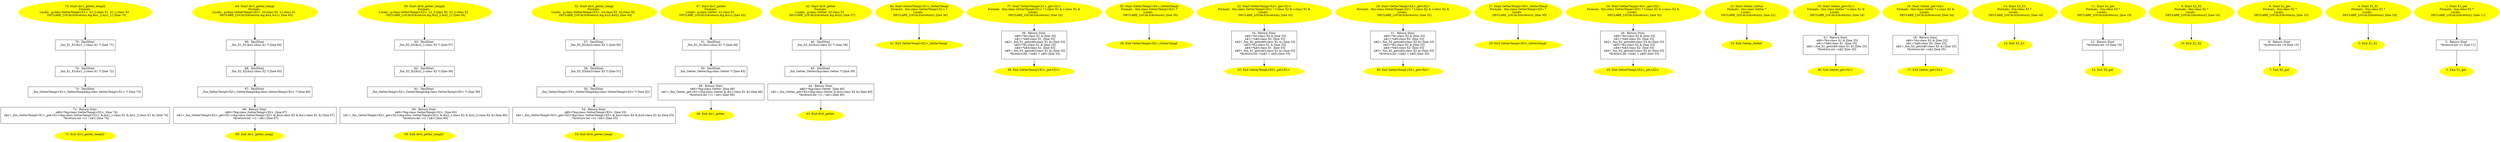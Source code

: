 /* @generated */
digraph iCFG {
75 [label="75:  DeclStmt \n   _fun_X1_X1(&x1_1:class X1 *) [line 71]\n " shape="box"]
	

	 75 -> 74 ;
74 [label="74:  DeclStmt \n   _fun_X1_X1(&x1_2:class X1 *) [line 72]\n " shape="box"]
	

	 74 -> 73 ;
73 [label="73:  DeclStmt \n   _fun_GetterTempl<X1>_GetterTempl(&g:class GetterTempl<X1> *) [line 73]\n " shape="box"]
	

	 73 -> 72 ;
72 [label="72:  Return Stmt \n   n$0=*&g:class GetterTempl<X1>  [line 74]\n  n$1=_fun_GetterTempl<X1>_get<X1>(&g:class GetterTempl<X1> &,&x1_1:class X1 &,&x1_2:class X1 &) [line 74]\n  *&return:int =(1 / n$1) [line 74]\n " shape="box"]
	

	 72 -> 71 ;
71 [label="71: Exit div1_getter_templ2 \n  " color=yellow style=filled]
	

70 [label="70: Start div1_getter_templ2\nFormals: \nLocals:  g:class GetterTempl<X1>  x1_2:class X1  x1_1:class X1  \n   DECLARE_LOCALS(&return,&g,&x1_2,&x1_1); [line 70]\n " color=yellow style=filled]
	

	 70 -> 75 ;
69 [label="69:  DeclStmt \n   _fun_X1_X1(&x1:class X1 *) [line 64]\n " shape="box"]
	

	 69 -> 68 ;
68 [label="68:  DeclStmt \n   _fun_X2_X2(&x2:class X2 *) [line 65]\n " shape="box"]
	

	 68 -> 67 ;
67 [label="67:  DeclStmt \n   _fun_GetterTempl<X2>_GetterTempl(&g:class GetterTempl<X2> *) [line 66]\n " shape="box"]
	

	 67 -> 66 ;
66 [label="66:  Return Stmt \n   n$0=*&g:class GetterTempl<X2>  [line 67]\n  n$1=_fun_GetterTempl<X2>_get<X1>(&g:class GetterTempl<X2> &,&x2:class X2 &,&x1:class X1 &) [line 67]\n  *&return:int =(1 / n$1) [line 67]\n " shape="box"]
	

	 66 -> 65 ;
65 [label="65: Exit div1_getter_templ \n  " color=yellow style=filled]
	

64 [label="64: Start div1_getter_templ\nFormals: \nLocals:  g:class GetterTempl<X2>  x2:class X2  x1:class X1  \n   DECLARE_LOCALS(&return,&g,&x2,&x1); [line 63]\n " color=yellow style=filled]
	

	 64 -> 69 ;
63 [label="63:  DeclStmt \n   _fun_X2_X2(&x2_1:class X2 *) [line 57]\n " shape="box"]
	

	 63 -> 62 ;
62 [label="62:  DeclStmt \n   _fun_X2_X2(&x2_2:class X2 *) [line 58]\n " shape="box"]
	

	 62 -> 61 ;
61 [label="61:  DeclStmt \n   _fun_GetterTempl<X2>_GetterTempl(&g:class GetterTempl<X2> *) [line 59]\n " shape="box"]
	

	 61 -> 60 ;
60 [label="60:  Return Stmt \n   n$0=*&g:class GetterTempl<X2>  [line 60]\n  n$1=_fun_GetterTempl<X2>_get<X2>(&g:class GetterTempl<X2> &,&x2_1:class X2 &,&x2_2:class X2 &) [line 60]\n  *&return:int =(1 / n$1) [line 60]\n " shape="box"]
	

	 60 -> 59 ;
59 [label="59: Exit div0_getter_templ2 \n  " color=yellow style=filled]
	

58 [label="58: Start div0_getter_templ2\nFormals: \nLocals:  g:class GetterTempl<X2>  x2_2:class X2  x2_1:class X2  \n   DECLARE_LOCALS(&return,&g,&x2_2,&x2_1); [line 56]\n " color=yellow style=filled]
	

	 58 -> 63 ;
57 [label="57:  DeclStmt \n   _fun_X2_X2(&x2:class X2 *) [line 50]\n " shape="box"]
	

	 57 -> 56 ;
56 [label="56:  DeclStmt \n   _fun_X3_X3(&x3:class X3 *) [line 51]\n " shape="box"]
	

	 56 -> 55 ;
55 [label="55:  DeclStmt \n   _fun_GetterTempl<X3>_GetterTempl(&g:class GetterTempl<X3> *) [line 52]\n " shape="box"]
	

	 55 -> 54 ;
54 [label="54:  Return Stmt \n   n$0=*&g:class GetterTempl<X3>  [line 53]\n  n$1=_fun_GetterTempl<X3>_get<X2>(&g:class GetterTempl<X3> &,&x3:class X3 &,&x2:class X2 &) [line 53]\n  *&return:int =(1 / n$1) [line 53]\n " shape="box"]
	

	 54 -> 53 ;
53 [label="53: Exit div0_getter_templ \n  " color=yellow style=filled]
	

52 [label="52: Start div0_getter_templ\nFormals: \nLocals:  g:class GetterTempl<X3>  x3:class X3  x2:class X2  \n   DECLARE_LOCALS(&return,&g,&x3,&x2); [line 49]\n " color=yellow style=filled]
	

	 52 -> 57 ;
51 [label="51:  DeclStmt \n   _fun_X1_X1(&x1:class X1 *) [line 44]\n " shape="box"]
	

	 51 -> 50 ;
50 [label="50:  DeclStmt \n   _fun_Getter_Getter(&g:class Getter *) [line 45]\n " shape="box"]
	

	 50 -> 49 ;
49 [label="49:  Return Stmt \n   n$0=*&g:class Getter  [line 46]\n  n$1=_fun_Getter_get<X1>(&g:class Getter &,&x1:class X1 &) [line 46]\n  *&return:int =(1 / n$1) [line 46]\n " shape="box"]
	

	 49 -> 48 ;
48 [label="48: Exit div1_getter \n  " color=yellow style=filled]
	

47 [label="47: Start div1_getter\nFormals: \nLocals:  g:class Getter  x1:class X1  \n   DECLARE_LOCALS(&return,&g,&x1); [line 43]\n " color=yellow style=filled]
	

	 47 -> 51 ;
46 [label="46:  DeclStmt \n   _fun_X2_X2(&x2:class X2 *) [line 38]\n " shape="box"]
	

	 46 -> 45 ;
45 [label="45:  DeclStmt \n   _fun_Getter_Getter(&g:class Getter *) [line 39]\n " shape="box"]
	

	 45 -> 44 ;
44 [label="44:  Return Stmt \n   n$0=*&g:class Getter  [line 40]\n  n$1=_fun_Getter_get<X2>(&g:class Getter &,&x2:class X2 &) [line 40]\n  *&return:int =(1 / n$1) [line 40]\n " shape="box"]
	

	 44 -> 43 ;
43 [label="43: Exit div0_getter \n  " color=yellow style=filled]
	

42 [label="42: Start div0_getter\nFormals: \nLocals:  g:class Getter  x2:class X2  \n   DECLARE_LOCALS(&return,&g,&x2); [line 37]\n " color=yellow style=filled]
	

	 42 -> 46 ;
41 [label="41: Exit GetterTempl<X1>_GetterTempl \n  " color=yellow style=filled]
	

40 [label="40: Start GetterTempl<X1>_GetterTempl\nFormals:  this:class GetterTempl<X1> *\nLocals:  \n   DECLARE_LOCALS(&return); [line 30]\n " color=yellow style=filled]
	

	 40 -> 41 ;
39 [label="39:  Return Stmt \n   n$0=*&t:class X1 & [line 33]\n  n$1=*n$0:class X1  [line 33]\n  n$2=_fun_X1_get(n$0:class X1 &) [line 33]\n  n$3=*&s:class X1 & [line 33]\n  n$4=*n$3:class X1  [line 33]\n  n$5=_fun_X1_get(n$3:class X1 &) [line 33]\n  *&return:int =(n$2 + n$5) [line 33]\n " shape="box"]
	

	 39 -> 38 ;
38 [label="38: Exit GetterTempl<X1>_get<X1> \n  " color=yellow style=filled]
	

37 [label="37: Start GetterTempl<X1>_get<X1>\nFormals:  this:class GetterTempl<X1> * t:class X1 & s:class X1 &\nLocals:  \n   DECLARE_LOCALS(&return); [line 32]\n " color=yellow style=filled]
	

	 37 -> 39 ;
36 [label="36: Exit GetterTempl<X2>_GetterTempl \n  " color=yellow style=filled]
	

35 [label="35: Start GetterTempl<X2>_GetterTempl\nFormals:  this:class GetterTempl<X2> *\nLocals:  \n   DECLARE_LOCALS(&return); [line 30]\n " color=yellow style=filled]
	

	 35 -> 36 ;
34 [label="34:  Return Stmt \n   n$0=*&t:class X2 & [line 33]\n  n$1=*n$0:class X2  [line 33]\n  n$2=_fun_X2_get(n$0:class X2 &) [line 33]\n  n$3=*&s:class X1 & [line 33]\n  n$4=*n$3:class X1  [line 33]\n  n$5=_fun_X1_get(n$3:class X1 &) [line 33]\n  *&return:int =(n$2 + n$5) [line 33]\n " shape="box"]
	

	 34 -> 33 ;
33 [label="33: Exit GetterTempl<X2>_get<X1> \n  " color=yellow style=filled]
	

32 [label="32: Start GetterTempl<X2>_get<X1>\nFormals:  this:class GetterTempl<X2> * t:class X2 & s:class X1 &\nLocals:  \n   DECLARE_LOCALS(&return); [line 32]\n " color=yellow style=filled]
	

	 32 -> 34 ;
31 [label="31:  Return Stmt \n   n$0=*&t:class X2 & [line 33]\n  n$1=*n$0:class X2  [line 33]\n  n$2=_fun_X2_get(n$0:class X2 &) [line 33]\n  n$3=*&s:class X2 & [line 33]\n  n$4=*n$3:class X2  [line 33]\n  n$5=_fun_X2_get(n$3:class X2 &) [line 33]\n  *&return:int =(n$2 + n$5) [line 33]\n " shape="box"]
	

	 31 -> 30 ;
30 [label="30: Exit GetterTempl<X2>_get<X2> \n  " color=yellow style=filled]
	

29 [label="29: Start GetterTempl<X2>_get<X2>\nFormals:  this:class GetterTempl<X2> * t:class X2 & s:class X2 &\nLocals:  \n   DECLARE_LOCALS(&return); [line 32]\n " color=yellow style=filled]
	

	 29 -> 31 ;
28 [label="28: Exit GetterTempl<X3>_GetterTempl \n  " color=yellow style=filled]
	

27 [label="27: Start GetterTempl<X3>_GetterTempl\nFormals:  this:class GetterTempl<X3> *\nLocals:  \n   DECLARE_LOCALS(&return); [line 30]\n " color=yellow style=filled]
	

	 27 -> 28 ;
26 [label="26:  Return Stmt \n   n$0=*&t:class X3 & [line 33]\n  n$1=*n$0:class X3  [line 33]\n  n$2=_fun_X3_get(n$0:class X3 &) [line 33]\n  n$3=*&s:class X2 & [line 33]\n  n$4=*n$3:class X2  [line 33]\n  n$5=_fun_X2_get(n$3:class X2 &) [line 33]\n  *&return:int =(n$2 + n$5) [line 33]\n " shape="box"]
	

	 26 -> 25 ;
25 [label="25: Exit GetterTempl<X3>_get<X2> \n  " color=yellow style=filled]
	

24 [label="24: Start GetterTempl<X3>_get<X2>\nFormals:  this:class GetterTempl<X3> * t:class X3 & s:class X2 &\nLocals:  \n   DECLARE_LOCALS(&return); [line 32]\n " color=yellow style=filled]
	

	 24 -> 26 ;
23 [label="23: Exit Getter_Getter \n  " color=yellow style=filled]
	

22 [label="22: Start Getter_Getter\nFormals:  this:class Getter *\nLocals:  \n   DECLARE_LOCALS(&return); [line 22]\n " color=yellow style=filled]
	

	 22 -> 23 ;
21 [label="21:  Return Stmt \n   n$0=*&s:class X1 & [line 25]\n  n$1=*n$0:class X1  [line 25]\n  n$2=_fun_X1_get(n$0:class X1 &) [line 25]\n  *&return:int =n$2 [line 25]\n " shape="box"]
	

	 21 -> 20 ;
20 [label="20: Exit Getter_get<X1> \n  " color=yellow style=filled]
	

19 [label="19: Start Getter_get<X1>\nFormals:  this:class Getter * s:class X1 &\nLocals:  \n   DECLARE_LOCALS(&return); [line 24]\n " color=yellow style=filled]
	

	 19 -> 21 ;
18 [label="18:  Return Stmt \n   n$0=*&s:class X2 & [line 25]\n  n$1=*n$0:class X2  [line 25]\n  n$2=_fun_X2_get(n$0:class X2 &) [line 25]\n  *&return:int =n$2 [line 25]\n " shape="box"]
	

	 18 -> 17 ;
17 [label="17: Exit Getter_get<X2> \n  " color=yellow style=filled]
	

16 [label="16: Start Getter_get<X2>\nFormals:  this:class Getter * s:class X2 &\nLocals:  \n   DECLARE_LOCALS(&return); [line 24]\n " color=yellow style=filled]
	

	 16 -> 18 ;
15 [label="15: Exit X3_X3 \n  " color=yellow style=filled]
	

14 [label="14: Start X3_X3\nFormals:  this:class X3 *\nLocals:  \n   DECLARE_LOCALS(&return); [line 18]\n " color=yellow style=filled]
	

	 14 -> 15 ;
13 [label="13:  Return Stmt \n   *&return:int =0 [line 19]\n " shape="box"]
	

	 13 -> 12 ;
12 [label="12: Exit X3_get \n  " color=yellow style=filled]
	

11 [label="11: Start X3_get\nFormals:  this:class X3 *\nLocals:  \n   DECLARE_LOCALS(&return); [line 19]\n " color=yellow style=filled]
	

	 11 -> 13 ;
10 [label="10: Exit X2_X2 \n  " color=yellow style=filled]
	

9 [label="9: Start X2_X2\nFormals:  this:class X2 *\nLocals:  \n   DECLARE_LOCALS(&return); [line 14]\n " color=yellow style=filled]
	

	 9 -> 10 ;
8 [label="8:  Return Stmt \n   *&return:int =0 [line 15]\n " shape="box"]
	

	 8 -> 7 ;
7 [label="7: Exit X2_get \n  " color=yellow style=filled]
	

6 [label="6: Start X2_get\nFormals:  this:class X2 *\nLocals:  \n   DECLARE_LOCALS(&return); [line 15]\n " color=yellow style=filled]
	

	 6 -> 8 ;
5 [label="5: Exit X1_X1 \n  " color=yellow style=filled]
	

4 [label="4: Start X1_X1\nFormals:  this:class X1 *\nLocals:  \n   DECLARE_LOCALS(&return); [line 10]\n " color=yellow style=filled]
	

	 4 -> 5 ;
3 [label="3:  Return Stmt \n   *&return:int =1 [line 11]\n " shape="box"]
	

	 3 -> 2 ;
2 [label="2: Exit X1_get \n  " color=yellow style=filled]
	

1 [label="1: Start X1_get\nFormals:  this:class X1 *\nLocals:  \n   DECLARE_LOCALS(&return); [line 11]\n " color=yellow style=filled]
	

	 1 -> 3 ;
}
